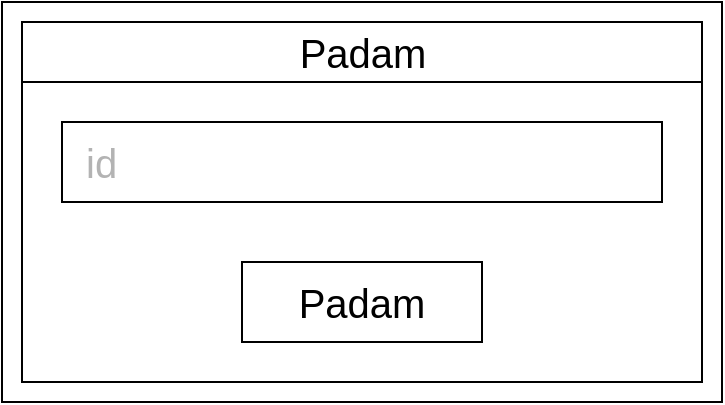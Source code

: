 <mxfile version="15.8.9" type="github">
  <diagram id="J236loclDH0YOgX4yaI1" name="Page-1">
    <mxGraphModel dx="1422" dy="705" grid="1" gridSize="10" guides="1" tooltips="1" connect="1" arrows="1" fold="1" page="1" pageScale="1" pageWidth="850" pageHeight="1100" math="0" shadow="0">
      <root>
        <mxCell id="0" />
        <mxCell id="1" parent="0" />
        <mxCell id="LlA49Bdfjb7PK3bxKhA6-1" value="" style="rounded=0;whiteSpace=wrap;html=1;" vertex="1" parent="1">
          <mxGeometry x="240" y="80" width="360" height="200" as="geometry" />
        </mxCell>
        <mxCell id="LlA49Bdfjb7PK3bxKhA6-2" value="" style="rounded=0;whiteSpace=wrap;html=1;" vertex="1" parent="1">
          <mxGeometry x="250" y="90" width="340" height="180" as="geometry" />
        </mxCell>
        <mxCell id="LlA49Bdfjb7PK3bxKhA6-3" value="" style="endArrow=none;html=1;rounded=0;" edge="1" parent="1">
          <mxGeometry width="50" height="50" relative="1" as="geometry">
            <mxPoint x="590" y="120" as="sourcePoint" />
            <mxPoint x="250" y="120" as="targetPoint" />
          </mxGeometry>
        </mxCell>
        <mxCell id="LlA49Bdfjb7PK3bxKhA6-4" value="Padam" style="text;html=1;align=center;verticalAlign=middle;resizable=0;points=[];autosize=1;strokeColor=none;fillColor=none;fontSize=20;" vertex="1" parent="1">
          <mxGeometry x="380" y="90" width="80" height="30" as="geometry" />
        </mxCell>
        <mxCell id="LlA49Bdfjb7PK3bxKhA6-5" value="id" style="rounded=0;whiteSpace=wrap;html=1;fontSize=20;spacingLeft=10;align=left;fontColor=#B3B3B3;" vertex="1" parent="1">
          <mxGeometry x="270" y="140" width="300" height="40" as="geometry" />
        </mxCell>
        <mxCell id="LlA49Bdfjb7PK3bxKhA6-7" value="Padam" style="rounded=0;whiteSpace=wrap;html=1;fontSize=20;" vertex="1" parent="1">
          <mxGeometry x="360" y="210" width="120" height="40" as="geometry" />
        </mxCell>
      </root>
    </mxGraphModel>
  </diagram>
</mxfile>
